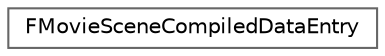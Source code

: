 digraph "Graphical Class Hierarchy"
{
 // INTERACTIVE_SVG=YES
 // LATEX_PDF_SIZE
  bgcolor="transparent";
  edge [fontname=Helvetica,fontsize=10,labelfontname=Helvetica,labelfontsize=10];
  node [fontname=Helvetica,fontsize=10,shape=box,height=0.2,width=0.4];
  rankdir="LR";
  Node0 [id="Node000000",label="FMovieSceneCompiledDataEntry",height=0.2,width=0.4,color="grey40", fillcolor="white", style="filled",URL="$d0/da2/structFMovieSceneCompiledDataEntry.html",tooltip="Used for serialization only."];
}

